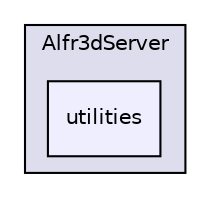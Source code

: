 digraph "utilities" {
  compound=true
  node [ fontsize="10", fontname="Helvetica"];
  edge [ labelfontsize="10", labelfontname="Helvetica"];
  subgraph clusterdir_5aff9b9d3e98484c2dea147a93674523 {
    graph [ bgcolor="#ddddee", pencolor="black", label="Alfr3dServer" fontname="Helvetica", fontsize="10", URL="dir_5aff9b9d3e98484c2dea147a93674523.html"]
  dir_9084f4c5bebd2ef94ceaa2d8a4cb310e [shape=box, label="utilities", style="filled", fillcolor="#eeeeff", pencolor="black", URL="dir_9084f4c5bebd2ef94ceaa2d8a4cb310e.html"];
  }
}
